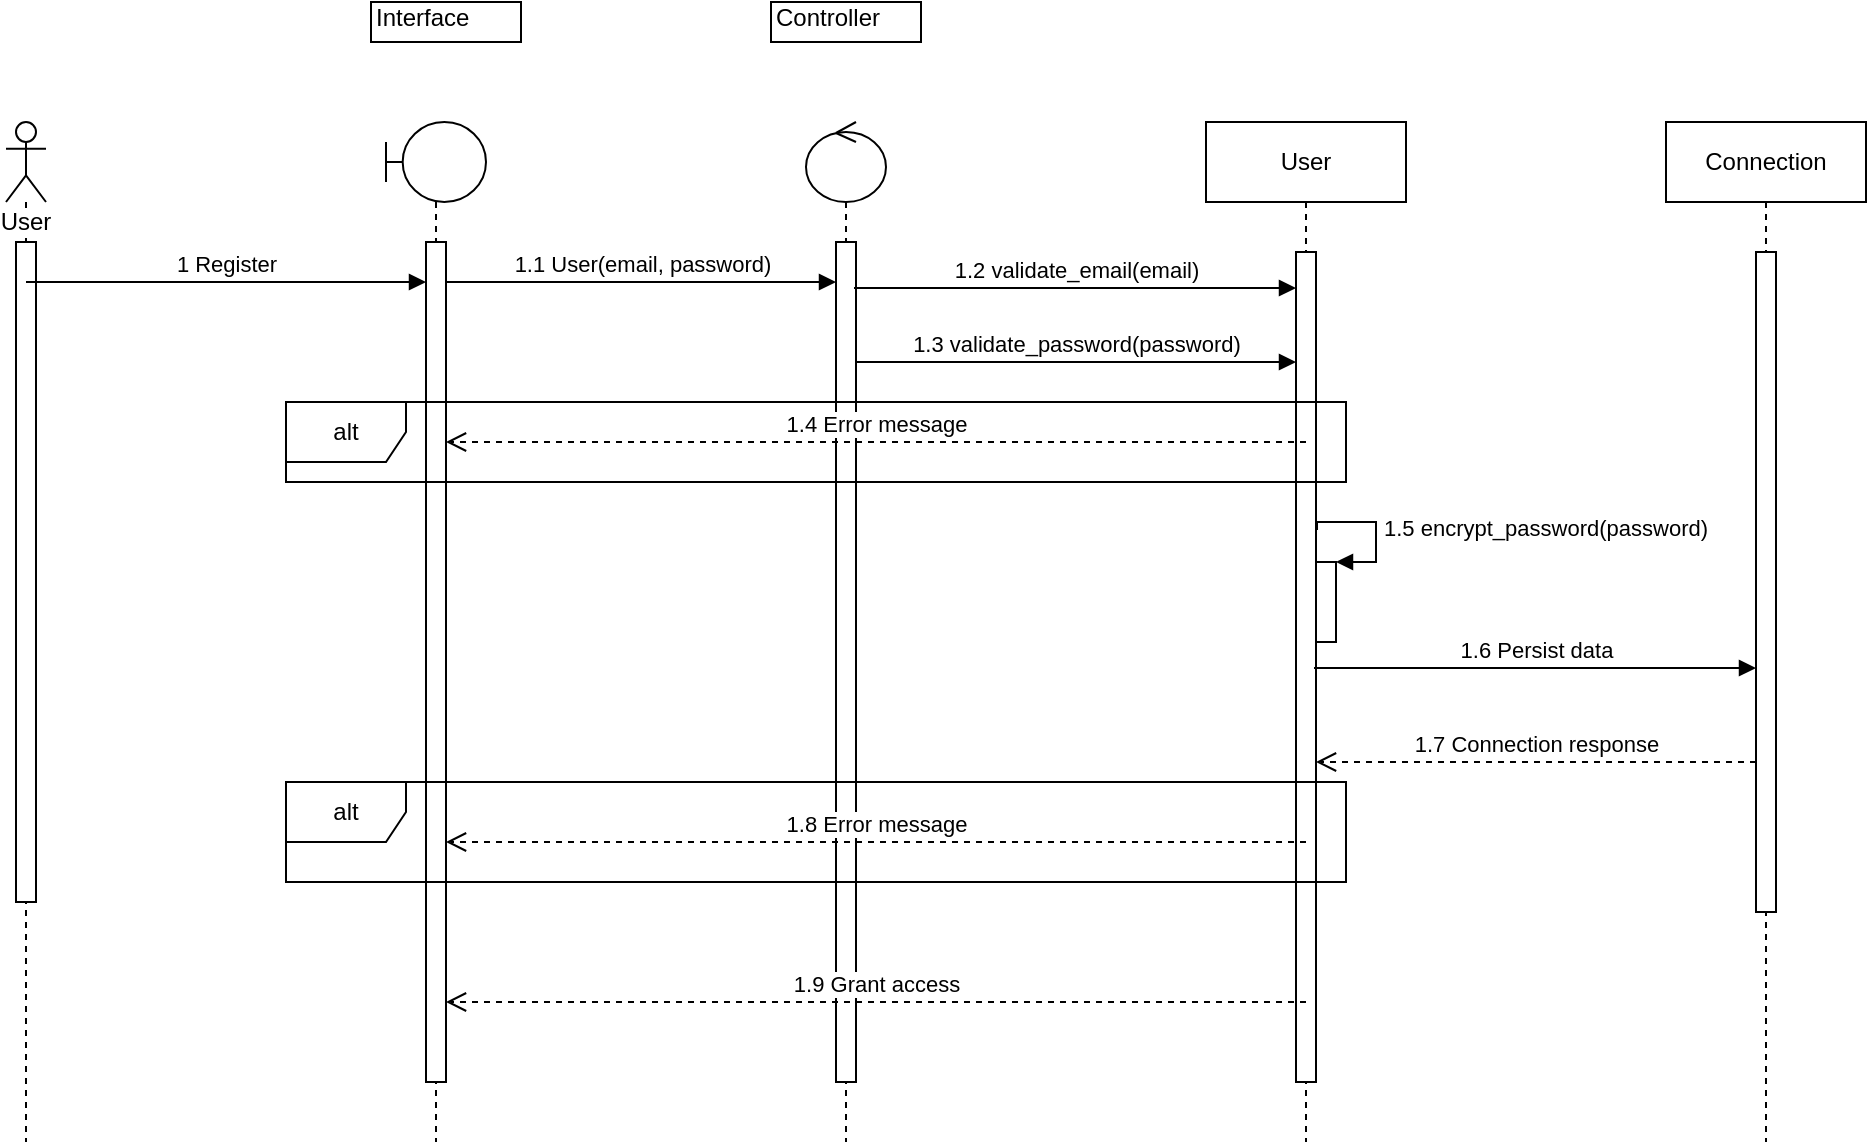 <mxfile version="10.6.7" type="device"><diagram name="Page-1" id="13e1069c-82ec-6db2-03f1-153e76fe0fe0"><mxGraphModel dx="1140" dy="559" grid="1" gridSize="10" guides="1" tooltips="1" connect="1" arrows="1" fold="1" page="1" pageScale="1" pageWidth="1100" pageHeight="850" background="#ffffff" math="0" shadow="0"><root><mxCell id="0"/><mxCell id="1" parent="0"/><mxCell id="AW4ztYGH-L6PtBwVTIuz-10" value="User" style="shape=umlLifeline;participant=umlActor;perimeter=lifelinePerimeter;whiteSpace=wrap;html=1;container=1;collapsible=0;recursiveResize=0;verticalAlign=top;spacingTop=36;labelBackgroundColor=#ffffff;outlineConnect=0;" parent="1" vertex="1"><mxGeometry x="110" y="720" width="20" height="510" as="geometry"/></mxCell><mxCell id="AW4ztYGH-L6PtBwVTIuz-14" value="" style="html=1;points=[];perimeter=orthogonalPerimeter;" parent="AW4ztYGH-L6PtBwVTIuz-10" vertex="1"><mxGeometry x="5" y="60" width="10" height="330" as="geometry"/></mxCell><mxCell id="AW4ztYGH-L6PtBwVTIuz-18" value="1 Register" style="html=1;verticalAlign=bottom;endArrow=block;" parent="AW4ztYGH-L6PtBwVTIuz-10" target="AW4ztYGH-L6PtBwVTIuz-15" edge="1"><mxGeometry width="80" relative="1" as="geometry"><mxPoint x="10" y="80" as="sourcePoint"/><mxPoint x="90" y="80" as="targetPoint"/></mxGeometry></mxCell><mxCell id="AW4ztYGH-L6PtBwVTIuz-11" value="" style="shape=umlLifeline;participant=umlBoundary;perimeter=lifelinePerimeter;whiteSpace=wrap;html=1;container=1;collapsible=0;recursiveResize=0;verticalAlign=top;spacingTop=36;labelBackgroundColor=#ffffff;outlineConnect=0;" parent="1" vertex="1"><mxGeometry x="300" y="720" width="50" height="510" as="geometry"/></mxCell><mxCell id="AW4ztYGH-L6PtBwVTIuz-15" value="" style="html=1;points=[];perimeter=orthogonalPerimeter;" parent="AW4ztYGH-L6PtBwVTIuz-11" vertex="1"><mxGeometry x="20" y="60" width="10" height="420" as="geometry"/></mxCell><mxCell id="AW4ztYGH-L6PtBwVTIuz-23" value="1.1 User(email, password)" style="html=1;verticalAlign=bottom;endArrow=block;" parent="AW4ztYGH-L6PtBwVTIuz-11" target="AW4ztYGH-L6PtBwVTIuz-16" edge="1"><mxGeometry width="80" relative="1" as="geometry"><mxPoint x="30" y="80" as="sourcePoint"/><mxPoint x="110" y="80" as="targetPoint"/></mxGeometry></mxCell><mxCell id="AW4ztYGH-L6PtBwVTIuz-12" value="" style="shape=umlLifeline;participant=umlControl;perimeter=lifelinePerimeter;whiteSpace=wrap;html=1;container=1;collapsible=0;recursiveResize=0;verticalAlign=top;spacingTop=36;labelBackgroundColor=#ffffff;outlineConnect=0;" parent="1" vertex="1"><mxGeometry x="510" y="720" width="40" height="510" as="geometry"/></mxCell><mxCell id="AW4ztYGH-L6PtBwVTIuz-16" value="" style="html=1;points=[];perimeter=orthogonalPerimeter;" parent="AW4ztYGH-L6PtBwVTIuz-12" vertex="1"><mxGeometry x="15" y="60" width="10" height="420" as="geometry"/></mxCell><mxCell id="AW4ztYGH-L6PtBwVTIuz-13" value="User" style="shape=umlLifeline;perimeter=lifelinePerimeter;whiteSpace=wrap;html=1;container=1;collapsible=0;recursiveResize=0;outlineConnect=0;" parent="1" vertex="1"><mxGeometry x="710" y="720" width="100" height="510" as="geometry"/></mxCell><mxCell id="AW4ztYGH-L6PtBwVTIuz-17" value="" style="html=1;points=[];perimeter=orthogonalPerimeter;" parent="AW4ztYGH-L6PtBwVTIuz-13" vertex="1"><mxGeometry x="45" y="65" width="10" height="415" as="geometry"/></mxCell><mxCell id="AKR893cC9aEWvvKyPI_c-8" value="" style="html=1;points=[];perimeter=orthogonalPerimeter;" vertex="1" parent="AW4ztYGH-L6PtBwVTIuz-13"><mxGeometry x="55" y="220" width="10" height="40" as="geometry"/></mxCell><mxCell id="AKR893cC9aEWvvKyPI_c-9" value="1.5 encrypt_password(password)" style="edgeStyle=orthogonalEdgeStyle;html=1;align=left;spacingLeft=2;endArrow=block;rounded=0;entryX=1;entryY=0;exitX=1.051;exitY=0.335;exitDx=0;exitDy=0;exitPerimeter=0;" edge="1" target="AKR893cC9aEWvvKyPI_c-8" parent="AW4ztYGH-L6PtBwVTIuz-13" source="AW4ztYGH-L6PtBwVTIuz-17"><mxGeometry relative="1" as="geometry"><mxPoint x="60" y="200" as="sourcePoint"/><Array as="points"><mxPoint x="56" y="200"/><mxPoint x="85" y="200"/><mxPoint x="85" y="220"/></Array></mxGeometry></mxCell><mxCell id="AW4ztYGH-L6PtBwVTIuz-19" value="Interface" style="shape=note;whiteSpace=wrap;html=1;size=0;verticalAlign=top;align=left;spacingTop=-6;" parent="1" vertex="1"><mxGeometry x="292.5" y="660" width="75" height="20" as="geometry"/></mxCell><mxCell id="AW4ztYGH-L6PtBwVTIuz-20" value="Controller" style="shape=note;whiteSpace=wrap;html=1;size=0;verticalAlign=top;align=left;spacingTop=-6;" parent="1" vertex="1"><mxGeometry x="492.5" y="660" width="75" height="20" as="geometry"/></mxCell><mxCell id="AW4ztYGH-L6PtBwVTIuz-21" value="Connection" style="shape=umlLifeline;perimeter=lifelinePerimeter;whiteSpace=wrap;html=1;container=1;collapsible=0;recursiveResize=0;outlineConnect=0;" parent="1" vertex="1"><mxGeometry x="940" y="720" width="100" height="510" as="geometry"/></mxCell><mxCell id="AW4ztYGH-L6PtBwVTIuz-22" value="" style="html=1;points=[];perimeter=orthogonalPerimeter;" parent="AW4ztYGH-L6PtBwVTIuz-21" vertex="1"><mxGeometry x="45" y="65" width="10" height="330" as="geometry"/></mxCell><mxCell id="AW4ztYGH-L6PtBwVTIuz-26" value="1.2 validate_email(email)" style="html=1;verticalAlign=bottom;endArrow=block;" parent="1" target="AW4ztYGH-L6PtBwVTIuz-17" edge="1"><mxGeometry width="80" relative="1" as="geometry"><mxPoint x="534" y="803" as="sourcePoint"/><mxPoint x="620" y="800" as="targetPoint"/></mxGeometry></mxCell><mxCell id="AW4ztYGH-L6PtBwVTIuz-27" value="1.3 validate_password(password)" style="html=1;verticalAlign=bottom;endArrow=block;" parent="1" source="AW4ztYGH-L6PtBwVTIuz-16" target="AW4ztYGH-L6PtBwVTIuz-17" edge="1"><mxGeometry width="80" relative="1" as="geometry"><mxPoint x="527" y="830" as="sourcePoint"/><mxPoint x="620" y="840" as="targetPoint"/><Array as="points"><mxPoint x="600" y="840"/></Array></mxGeometry></mxCell><mxCell id="AW4ztYGH-L6PtBwVTIuz-28" value="alt" style="shape=umlFrame;whiteSpace=wrap;html=1;" parent="1" vertex="1"><mxGeometry x="250" y="860" width="530" height="40" as="geometry"/></mxCell><mxCell id="AW4ztYGH-L6PtBwVTIuz-29" value="1.4 Error message" style="html=1;verticalAlign=bottom;endArrow=open;dashed=1;endSize=8;" parent="1" target="AW4ztYGH-L6PtBwVTIuz-15" edge="1"><mxGeometry relative="1" as="geometry"><mxPoint x="760" y="880" as="sourcePoint"/><mxPoint x="680" y="880" as="targetPoint"/></mxGeometry></mxCell><mxCell id="AW4ztYGH-L6PtBwVTIuz-34" value="1.7 Connection response" style="html=1;verticalAlign=bottom;endArrow=open;dashed=1;endSize=8;" parent="1" target="AW4ztYGH-L6PtBwVTIuz-17" edge="1" source="AW4ztYGH-L6PtBwVTIuz-22"><mxGeometry relative="1" as="geometry"><mxPoint x="986" y="1020" as="sourcePoint"/><mxPoint x="910" y="970" as="targetPoint"/><Array as="points"><mxPoint x="900" y="1040"/></Array></mxGeometry></mxCell><mxCell id="AW4ztYGH-L6PtBwVTIuz-33" value="1.6 Persist data" style="html=1;verticalAlign=bottom;endArrow=block;" parent="1" target="AW4ztYGH-L6PtBwVTIuz-22" edge="1"><mxGeometry width="80" relative="1" as="geometry"><mxPoint x="764" y="993" as="sourcePoint"/><mxPoint x="850" y="960" as="targetPoint"/><Array as="points"><mxPoint x="810" y="993"/></Array></mxGeometry></mxCell><mxCell id="AKR893cC9aEWvvKyPI_c-1" value="1.8 Error message" style="html=1;verticalAlign=bottom;endArrow=open;dashed=1;endSize=8;" edge="1" parent="1" target="AW4ztYGH-L6PtBwVTIuz-15"><mxGeometry relative="1" as="geometry"><mxPoint x="760" y="1080" as="sourcePoint"/><mxPoint x="680" y="1080" as="targetPoint"/></mxGeometry></mxCell><mxCell id="AKR893cC9aEWvvKyPI_c-4" value="alt&lt;br&gt;" style="shape=umlFrame;whiteSpace=wrap;html=1;" vertex="1" parent="1"><mxGeometry x="250" y="1050" width="530" height="50" as="geometry"/></mxCell><mxCell id="AKR893cC9aEWvvKyPI_c-10" value="1.9 Grant access&lt;br&gt;" style="html=1;verticalAlign=bottom;endArrow=open;dashed=1;endSize=8;" edge="1" parent="1" target="AW4ztYGH-L6PtBwVTIuz-15"><mxGeometry relative="1" as="geometry"><mxPoint x="760" y="1160" as="sourcePoint"/><mxPoint x="680" y="1160" as="targetPoint"/></mxGeometry></mxCell></root></mxGraphModel></diagram></mxfile>